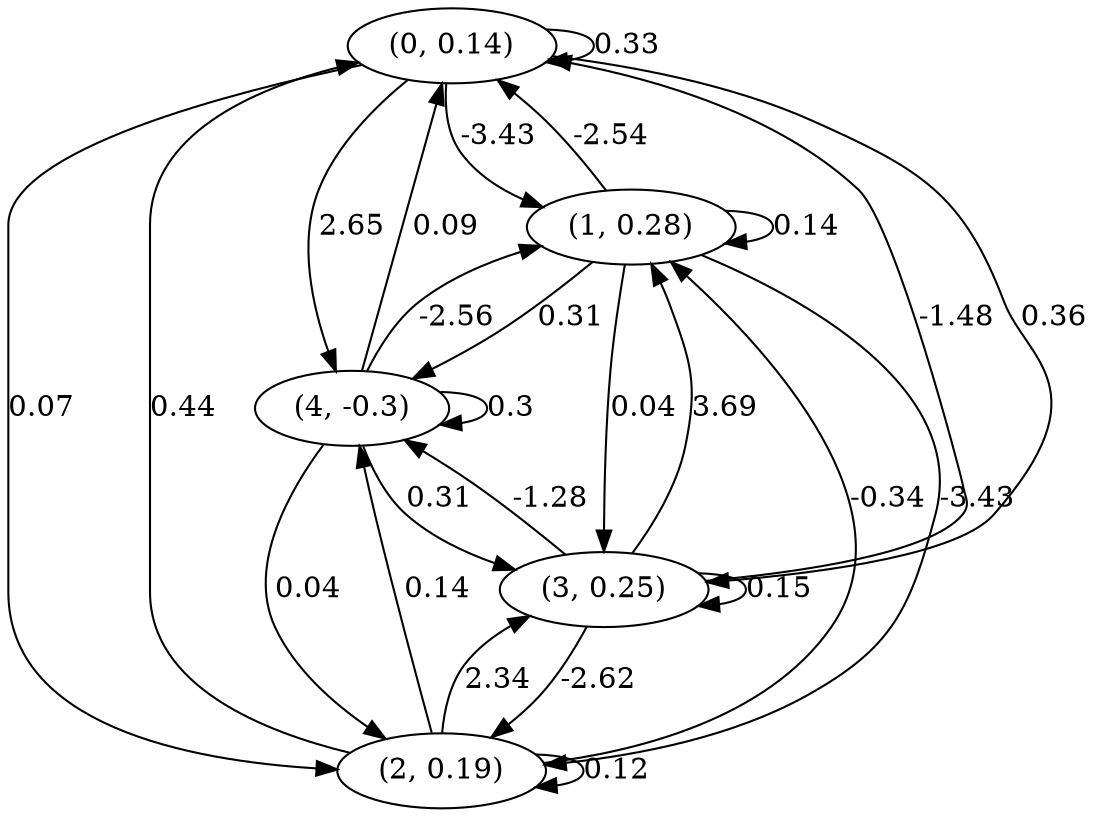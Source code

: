 digraph {
    0 [ label = "(0, 0.14)" ]
    1 [ label = "(1, 0.28)" ]
    2 [ label = "(2, 0.19)" ]
    3 [ label = "(3, 0.25)" ]
    4 [ label = "(4, -0.3)" ]
    0 -> 0 [ label = "0.33" ]
    1 -> 1 [ label = "0.14" ]
    2 -> 2 [ label = "0.12" ]
    3 -> 3 [ label = "0.15" ]
    4 -> 4 [ label = "0.3" ]
    1 -> 0 [ label = "-2.54" ]
    2 -> 0 [ label = "0.44" ]
    3 -> 0 [ label = "-1.48" ]
    4 -> 0 [ label = "0.09" ]
    0 -> 1 [ label = "-3.43" ]
    2 -> 1 [ label = "-0.34" ]
    3 -> 1 [ label = "3.69" ]
    4 -> 1 [ label = "-2.56" ]
    0 -> 2 [ label = "0.07" ]
    1 -> 2 [ label = "-3.43" ]
    3 -> 2 [ label = "-2.62" ]
    4 -> 2 [ label = "0.04" ]
    0 -> 3 [ label = "0.36" ]
    1 -> 3 [ label = "0.04" ]
    2 -> 3 [ label = "2.34" ]
    4 -> 3 [ label = "0.31" ]
    0 -> 4 [ label = "2.65" ]
    1 -> 4 [ label = "0.31" ]
    2 -> 4 [ label = "0.14" ]
    3 -> 4 [ label = "-1.28" ]
}

